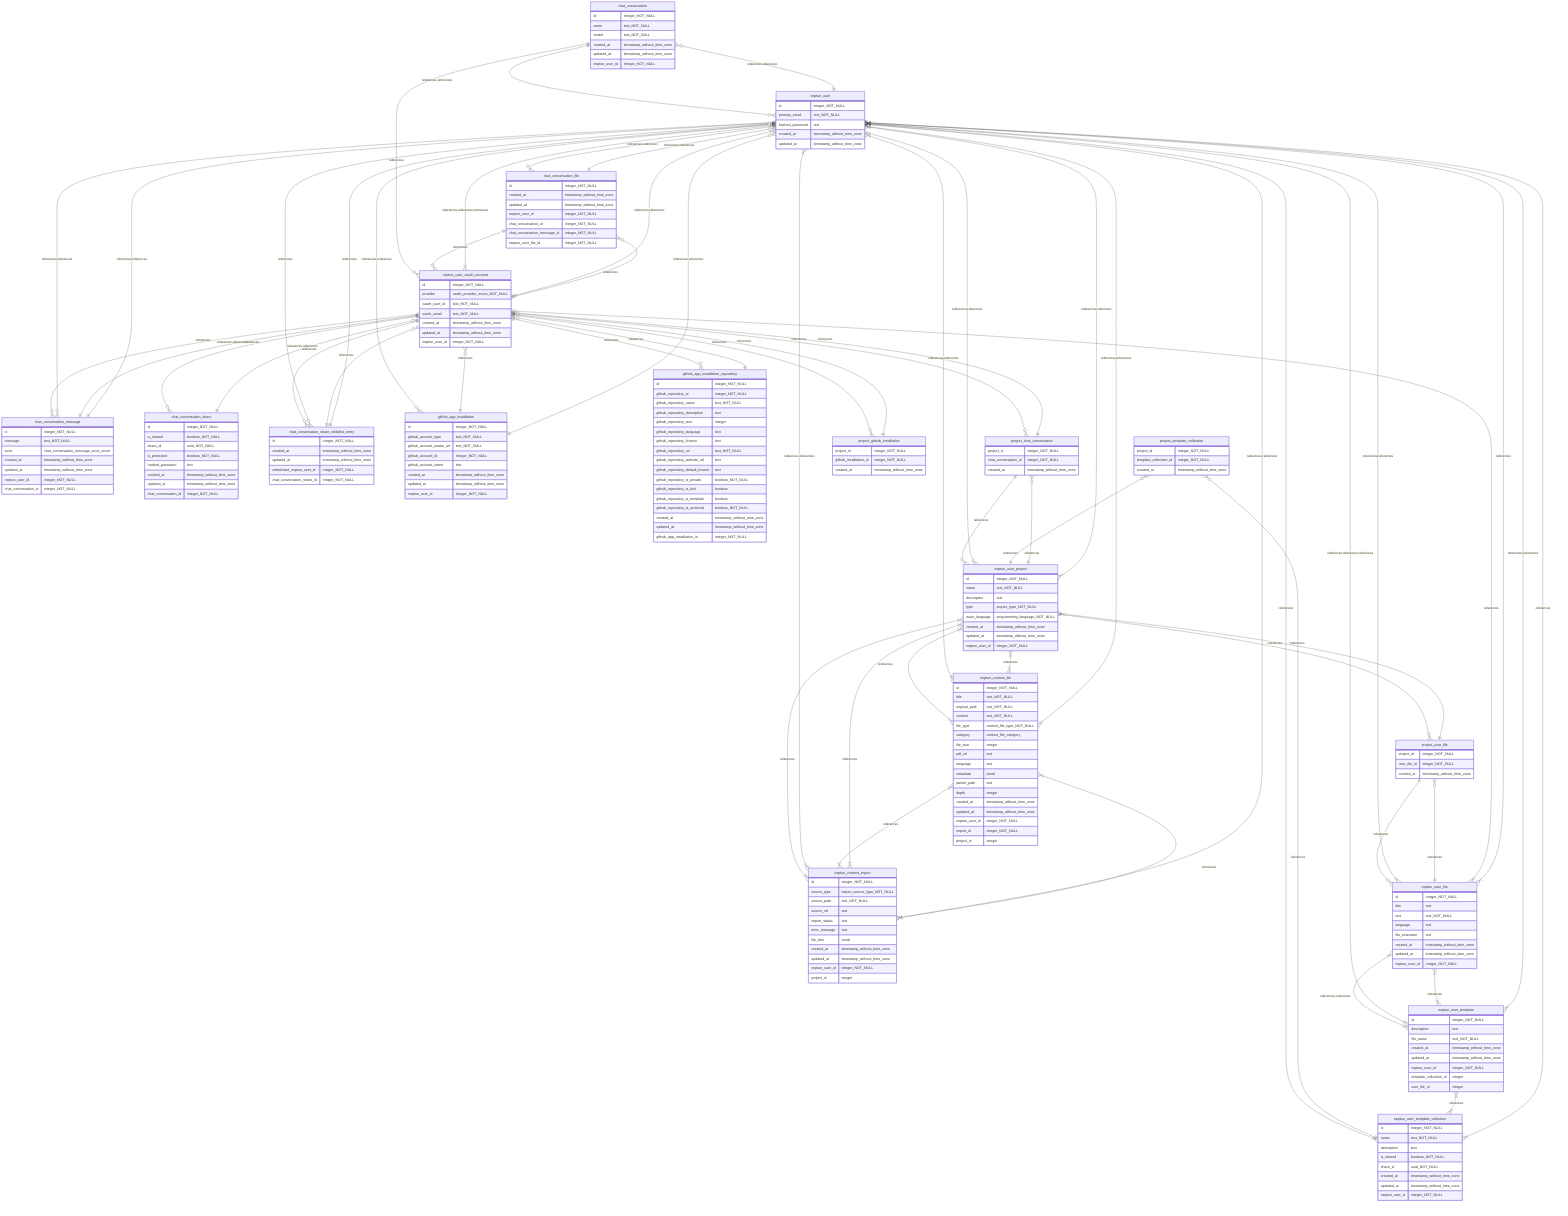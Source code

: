 erDiagram

    chat_conversation {
        id integer_NOT_NULL
        name text_NOT_NULL
        model text_NOT_NULL
        created_at timestamp_without_time_zone
        updated_at timestamp_without_time_zone
        neptun_user_id integer_NOT_NULL
    }
    chat_conversation_file {
        id integer_NOT_NULL
        created_at timestamp_without_time_zone
        updated_at timestamp_without_time_zone
        neptun_user_id integer_NOT_NULL
        chat_conversation_id integer_NOT_NULL
        chat_conversation_message_id integer_NOT_NULL
        neptun_user_file_id integer_NOT_NULL
    }
    chat_conversation_message {
        id integer_NOT_NULL
        message text_NOT_NULL
        actor chat_conversation_message_actor_enum
        created_at timestamp_without_time_zone
        updated_at timestamp_without_time_zone
        neptun_user_id integer_NOT_NULL
        chat_conversation_id integer_NOT_NULL
    }
    chat_conversation_share {
        id integer_NOT_NULL
        is_shared boolean_NOT_NULL
        share_id uuid_NOT_NULL
        is_protected boolean_NOT_NULL
        hashed_password text
        created_at timestamp_without_time_zone
        updated_at timestamp_without_time_zone
        chat_conversation_id integer_NOT_NULL
    }
    chat_conversation_share_whitelist_entry {
        id integer_NOT_NULL
        created_at timestamp_without_time_zone
        updated_at timestamp_without_time_zone
        whitelisted_neptun_user_id integer_NOT_NULL
        chat_conversation_share_id integer_NOT_NULL
    }
    github_app_installation {
        id integer_NOT_NULL
        github_account_type text_NOT_NULL
        github_account_avatar_url text_NOT_NULL
        github_account_id integer_NOT_NULL
        github_account_name text
        created_at timestamp_without_time_zone
        updated_at timestamp_without_time_zone
        neptun_user_id integer_NOT_NULL
    }
    github_app_installation_repository {
        id integer_NOT_NULL
        github_repository_id integer_NOT_NULL
        github_repository_name text_NOT_NULL
        github_repository_description text
        github_repository_size integer
        github_repository_language text
        github_repository_license text
        github_repository_url text_NOT_NULL
        github_repository_website_url text
        github_repository_default_branch text
        github_repository_is_private boolean_NOT_NULL
        github_repository_is_fork boolean
        github_repository_is_template boolean
        github_repository_is_archived boolean_NOT_NULL
        created_at timestamp_without_time_zone
        updated_at timestamp_without_time_zone
        github_app_installation_id integer_NOT_NULL
    }
    neptun_user {
        id integer_NOT_NULL
        primary_email text_NOT_NULL
        hashed_password text
        created_at timestamp_without_time_zone
        updated_at timestamp_without_time_zone
    }
    neptun_user_oauth_account {
        id integer_NOT_NULL
        provider oauth_provider_enum_NOT_NULL
        oauth_user_id text_NOT_NULL
        oauth_email text_NOT_NULL
        created_at timestamp_without_time_zone
        updated_at timestamp_without_time_zone
        neptun_user_id integer_NOT_NULL
    }
    neptun_context_file {
        id integer_NOT_NULL
        title text_NOT_NULL
        original_path text_NOT_NULL
        content text_NOT_NULL
        file_type context_file_type_NOT_NULL
        category context_file_category
        file_size integer
        pdf_url text
        language text
        metadata jsonb
        parent_path text
        depth integer
        created_at timestamp_without_time_zone
        updated_at timestamp_without_time_zone
        neptun_user_id integer_NOT_NULL
        import_id integer_NOT_NULL
        project_id integer
    }
    neptun_context_import {
        id integer_NOT_NULL
        source_type import_source_type_NOT_NULL
        source_path text_NOT_NULL
        source_ref text
        import_status text
        error_message text
        file_tree jsonb
        created_at timestamp_without_time_zone
        updated_at timestamp_without_time_zone
        neptun_user_id integer_NOT_NULL
        project_id integer
    }
    neptun_user_file {
        id integer_NOT_NULL
        title text
        text text_NOT_NULL
        language text
        file_extension text
        created_at timestamp_without_time_zone
        updated_at timestamp_without_time_zone
        neptun_user_id integer_NOT_NULL
    }
    neptun_user_project {
        id integer_NOT_NULL
        name text_NOT_NULL
        description text
        type project_type_NOT_NULL
        main_language programming_language_NOT_NULL
        created_at timestamp_without_time_zone
        updated_at timestamp_without_time_zone
        neptun_user_id integer_NOT_NULL
    }
    neptun_user_template {
        id integer_NOT_NULL
        description text
        file_name text_NOT_NULL
        created_at timestamp_without_time_zone
        updated_at timestamp_without_time_zone
        neptun_user_id integer_NOT_NULL
        template_collection_id integer
        user_file_id integer
    }
    neptun_user_template_collection {
        id integer_NOT_NULL
        name text_NOT_NULL
        description text
        is_shared boolean_NOT_NULL
        share_id uuid_NOT_NULL
        created_at timestamp_without_time_zone
        updated_at timestamp_without_time_zone
        neptun_user_id integer_NOT_NULL
    }
    project_chat_conversation {
        project_id integer_NOT_NULL
        chat_conversation_id integer_NOT_NULL
        created_at timestamp_without_time_zone
    }
    project_github_installation {
        project_id integer_NOT_NULL
        github_installation_id integer_NOT_NULL
        created_at timestamp_without_time_zone
    }
    project_template_collection {
        project_id integer_NOT_NULL
        template_collection_id integer_NOT_NULL
        created_at timestamp_without_time_zone
    }
    project_user_file {
        project_id integer_NOT_NULL
        user_file_id integer_NOT_NULL
        created_at timestamp_without_time_zone
    }

    %% Relationships
    chat_conversation }o--|| neptun_user : "references,references"
    chat_conversation_file }o--|| neptun_user : "references,references"
    chat_conversation_file }o--|| neptun_user_oauth_account : "references"
    chat_conversation_message }o--|| neptun_user : "references,references"
    chat_conversation_message }o--|| neptun_user_oauth_account : "references"
    chat_conversation_share }o--|| neptun_user_oauth_account : "references"
    chat_conversation_share_whitelist_entry }o--|| neptun_user : "references"
    chat_conversation_share_whitelist_entry }o--|| neptun_user_oauth_account : "references"
    github_app_installation }o--|| neptun_user : "references,references"
    github_app_installation_repository }o--|| neptun_user_oauth_account : "references"
    neptun_context_file }|--|{ neptun_context_import : "references"
    neptun_context_file }|--|{ neptun_user : "references,references"
    neptun_context_file }|--|{ neptun_user_project : "references"
    neptun_context_import }|--|{ neptun_context_file : "references"
    neptun_context_import }|--|{ neptun_user : "references,references"
    neptun_context_import }|--|{ neptun_user_project : "references"
    neptun_user }o--|| chat_conversation_file : "references,references"
    neptun_user }o--|| chat_conversation_message : "references,references"
    neptun_user }o--|| chat_conversation : "references,references"
    neptun_user }o--|| github_app_installation : "references,references"
    neptun_user }|--|{ neptun_context_file : "references,references"
    neptun_user }|--|{ neptun_context_import : "references,references"
    neptun_user }|--|{ neptun_user_file : "references"
    neptun_user }|--|{ neptun_user_oauth_account : "references,references"
    neptun_user }|--|{ neptun_user_project : "references,references"
    neptun_user }|--|{ neptun_user_template : "references,references"
    neptun_user }o--|| chat_conversation_share_whitelist_entry : "references"
    neptun_user }|--|{ neptun_user_template_collection : "references"
    neptun_user_file }|--|{ neptun_user : "references,references"
    neptun_user_file }|--|{ neptun_user_template : "references"
    neptun_user_file }o--|| project_user_file : "references"
    neptun_user_oauth_account }|--|{ neptun_user : "references,references,references"
    neptun_user_oauth_account }o--|| github_app_installation_repository : "references"
    neptun_user_oauth_account }o--|| project_github_installation : "references"
    neptun_user_oauth_account }o--|| github_app_installation : "references"
    neptun_user_oauth_account }o--|| chat_conversation_message : "references,references"
    neptun_user_oauth_account }o--|| chat_conversation_file : "references"
    neptun_user_oauth_account }o--|| chat_conversation_share : "references,references"
    neptun_user_oauth_account }o--|| project_chat_conversation : "references"
    neptun_user_oauth_account }o--|| chat_conversation : "references"
    neptun_user_oauth_account }o--|| chat_conversation_share_whitelist_entry : "references"
    neptun_user_oauth_account }|--|{ neptun_user_file : "references"
    neptun_user_project }|--|{ neptun_context_file : "references"
    neptun_user_project }|--|{ neptun_context_import : "references"
    neptun_user_project }|--|{ neptun_user : "references,references"
    neptun_user_project }o--|| project_chat_conversation : "references"
    neptun_user_project }o--|| project_user_file : "references"
    neptun_user_template }|--|{ neptun_user : "references,references,references"
    neptun_user_template }|--|{ neptun_user_file : "references,references"
    neptun_user_template }|--|{ neptun_user_template_collection : "references"
    neptun_user_template_collection }|--|{ neptun_user : "references"
    project_chat_conversation }o--|| neptun_user_project : "references"
    project_chat_conversation }o--|| neptun_user_oauth_account : "references"
    project_github_installation }o--|| neptun_user_oauth_account : "references"
    project_user_file }o--|| neptun_user_project : "references"
    project_user_file }o--|| neptun_user_file : "references"
    project_template_collection }o--|| neptun_user_project : "references"
    project_template_collection }o--|| neptun_user_template_collection : "references"